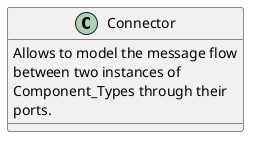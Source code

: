 @startuml

class Connector {
  Allows to model the message flow
  between two instances of
  Component_Types through their
  ports.
}

@enduml